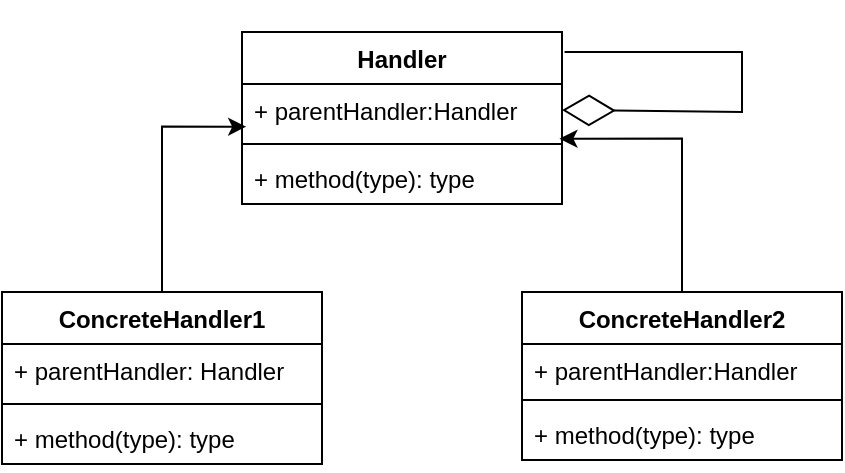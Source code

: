 <mxfile version="20.8.16" type="device"><diagram name="Page-1" id="5RtuRDh-uZkHnrcZtAya"><mxGraphModel dx="1100" dy="817" grid="1" gridSize="10" guides="1" tooltips="1" connect="1" arrows="1" fold="1" page="1" pageScale="1" pageWidth="850" pageHeight="1100" math="0" shadow="0"><root><mxCell id="0"/><mxCell id="1" parent="0"/><mxCell id="ffA0EOrYFIDMCBb8054B-1" value="Handler" style="swimlane;fontStyle=1;align=center;verticalAlign=top;childLayout=stackLayout;horizontal=1;startSize=26;horizontalStack=0;resizeParent=1;resizeParentMax=0;resizeLast=0;collapsible=1;marginBottom=0;" vertex="1" parent="1"><mxGeometry x="200" y="90" width="160" height="86" as="geometry"/></mxCell><mxCell id="ffA0EOrYFIDMCBb8054B-2" value="+ parentHandler:Handler" style="text;strokeColor=none;fillColor=none;align=left;verticalAlign=top;spacingLeft=4;spacingRight=4;overflow=hidden;rotatable=0;points=[[0,0.5],[1,0.5]];portConstraint=eastwest;" vertex="1" parent="ffA0EOrYFIDMCBb8054B-1"><mxGeometry y="26" width="160" height="26" as="geometry"/></mxCell><mxCell id="ffA0EOrYFIDMCBb8054B-3" value="" style="line;strokeWidth=1;fillColor=none;align=left;verticalAlign=middle;spacingTop=-1;spacingLeft=3;spacingRight=3;rotatable=0;labelPosition=right;points=[];portConstraint=eastwest;strokeColor=inherit;" vertex="1" parent="ffA0EOrYFIDMCBb8054B-1"><mxGeometry y="52" width="160" height="8" as="geometry"/></mxCell><mxCell id="ffA0EOrYFIDMCBb8054B-4" value="+ method(type): type" style="text;strokeColor=none;fillColor=none;align=left;verticalAlign=top;spacingLeft=4;spacingRight=4;overflow=hidden;rotatable=0;points=[[0,0.5],[1,0.5]];portConstraint=eastwest;" vertex="1" parent="ffA0EOrYFIDMCBb8054B-1"><mxGeometry y="60" width="160" height="26" as="geometry"/></mxCell><mxCell id="ffA0EOrYFIDMCBb8054B-15" value="" style="endArrow=diamondThin;endFill=0;endSize=24;html=1;rounded=0;entryX=1;entryY=0.5;entryDx=0;entryDy=0;exitX=1.008;exitY=0.116;exitDx=0;exitDy=0;exitPerimeter=0;" edge="1" parent="ffA0EOrYFIDMCBb8054B-1" source="ffA0EOrYFIDMCBb8054B-1" target="ffA0EOrYFIDMCBb8054B-2"><mxGeometry width="160" relative="1" as="geometry"><mxPoint x="20" y="350" as="sourcePoint"/><mxPoint x="180" y="350" as="targetPoint"/><Array as="points"><mxPoint x="250" y="10"/><mxPoint x="250" y="40"/></Array></mxGeometry></mxCell><mxCell id="ffA0EOrYFIDMCBb8054B-13" style="edgeStyle=orthogonalEdgeStyle;rounded=0;orthogonalLoop=1;jettySize=auto;html=1;entryX=0.013;entryY=0.821;entryDx=0;entryDy=0;entryPerimeter=0;" edge="1" parent="1" source="ffA0EOrYFIDMCBb8054B-5" target="ffA0EOrYFIDMCBb8054B-2"><mxGeometry relative="1" as="geometry"/></mxCell><mxCell id="ffA0EOrYFIDMCBb8054B-5" value="ConcreteHandler1" style="swimlane;fontStyle=1;align=center;verticalAlign=top;childLayout=stackLayout;horizontal=1;startSize=26;horizontalStack=0;resizeParent=1;resizeParentMax=0;resizeLast=0;collapsible=1;marginBottom=0;" vertex="1" parent="1"><mxGeometry x="80" y="220" width="160" height="86" as="geometry"/></mxCell><mxCell id="ffA0EOrYFIDMCBb8054B-6" value="+ parentHandler: Handler" style="text;strokeColor=none;fillColor=none;align=left;verticalAlign=top;spacingLeft=4;spacingRight=4;overflow=hidden;rotatable=0;points=[[0,0.5],[1,0.5]];portConstraint=eastwest;" vertex="1" parent="ffA0EOrYFIDMCBb8054B-5"><mxGeometry y="26" width="160" height="26" as="geometry"/></mxCell><mxCell id="ffA0EOrYFIDMCBb8054B-7" value="" style="line;strokeWidth=1;fillColor=none;align=left;verticalAlign=middle;spacingTop=-1;spacingLeft=3;spacingRight=3;rotatable=0;labelPosition=right;points=[];portConstraint=eastwest;strokeColor=inherit;" vertex="1" parent="ffA0EOrYFIDMCBb8054B-5"><mxGeometry y="52" width="160" height="8" as="geometry"/></mxCell><mxCell id="ffA0EOrYFIDMCBb8054B-8" value="+ method(type): type" style="text;strokeColor=none;fillColor=none;align=left;verticalAlign=top;spacingLeft=4;spacingRight=4;overflow=hidden;rotatable=0;points=[[0,0.5],[1,0.5]];portConstraint=eastwest;" vertex="1" parent="ffA0EOrYFIDMCBb8054B-5"><mxGeometry y="60" width="160" height="26" as="geometry"/></mxCell><mxCell id="ffA0EOrYFIDMCBb8054B-14" style="edgeStyle=orthogonalEdgeStyle;rounded=0;orthogonalLoop=1;jettySize=auto;html=1;entryX=0.992;entryY=1.051;entryDx=0;entryDy=0;entryPerimeter=0;" edge="1" parent="1" source="ffA0EOrYFIDMCBb8054B-9" target="ffA0EOrYFIDMCBb8054B-2"><mxGeometry relative="1" as="geometry"/></mxCell><mxCell id="ffA0EOrYFIDMCBb8054B-9" value="ConcreteHandler2" style="swimlane;fontStyle=1;align=center;verticalAlign=top;childLayout=stackLayout;horizontal=1;startSize=26;horizontalStack=0;resizeParent=1;resizeParentMax=0;resizeLast=0;collapsible=1;marginBottom=0;" vertex="1" parent="1"><mxGeometry x="340" y="220" width="160" height="84" as="geometry"/></mxCell><mxCell id="ffA0EOrYFIDMCBb8054B-10" value="+ parentHandler:Handler" style="text;strokeColor=none;fillColor=none;align=left;verticalAlign=top;spacingLeft=4;spacingRight=4;overflow=hidden;rotatable=0;points=[[0,0.5],[1,0.5]];portConstraint=eastwest;" vertex="1" parent="ffA0EOrYFIDMCBb8054B-9"><mxGeometry y="26" width="160" height="24" as="geometry"/></mxCell><mxCell id="ffA0EOrYFIDMCBb8054B-11" value="" style="line;strokeWidth=1;fillColor=none;align=left;verticalAlign=middle;spacingTop=-1;spacingLeft=3;spacingRight=3;rotatable=0;labelPosition=right;points=[];portConstraint=eastwest;strokeColor=inherit;" vertex="1" parent="ffA0EOrYFIDMCBb8054B-9"><mxGeometry y="50" width="160" height="8" as="geometry"/></mxCell><mxCell id="ffA0EOrYFIDMCBb8054B-12" value="+ method(type): type" style="text;strokeColor=none;fillColor=none;align=left;verticalAlign=top;spacingLeft=4;spacingRight=4;overflow=hidden;rotatable=0;points=[[0,0.5],[1,0.5]];portConstraint=eastwest;" vertex="1" parent="ffA0EOrYFIDMCBb8054B-9"><mxGeometry y="58" width="160" height="26" as="geometry"/></mxCell></root></mxGraphModel></diagram></mxfile>